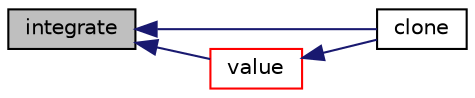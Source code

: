 digraph "integrate"
{
  bgcolor="transparent";
  edge [fontname="Helvetica",fontsize="10",labelfontname="Helvetica",labelfontsize="10"];
  node [fontname="Helvetica",fontsize="10",shape=record];
  rankdir="LR";
  Node709 [label="integrate",height=0.2,width=0.4,color="black", fillcolor="grey75", style="filled", fontcolor="black"];
  Node709 -> Node710 [dir="back",color="midnightblue",fontsize="10",style="solid",fontname="Helvetica"];
  Node710 [label="clone",height=0.2,width=0.4,color="black",URL="$a28817.html#aee74ffb7e6a61c2b696503c48618994a",tooltip="Construct and return a clone. "];
  Node709 -> Node711 [dir="back",color="midnightblue",fontsize="10",style="solid",fontname="Helvetica"];
  Node711 [label="value",height=0.2,width=0.4,color="red",URL="$a28817.html#ac11ed92391589b8953835586fa3cca8c",tooltip="Return Polynomial value. "];
  Node711 -> Node710 [dir="back",color="midnightblue",fontsize="10",style="solid",fontname="Helvetica"];
}
